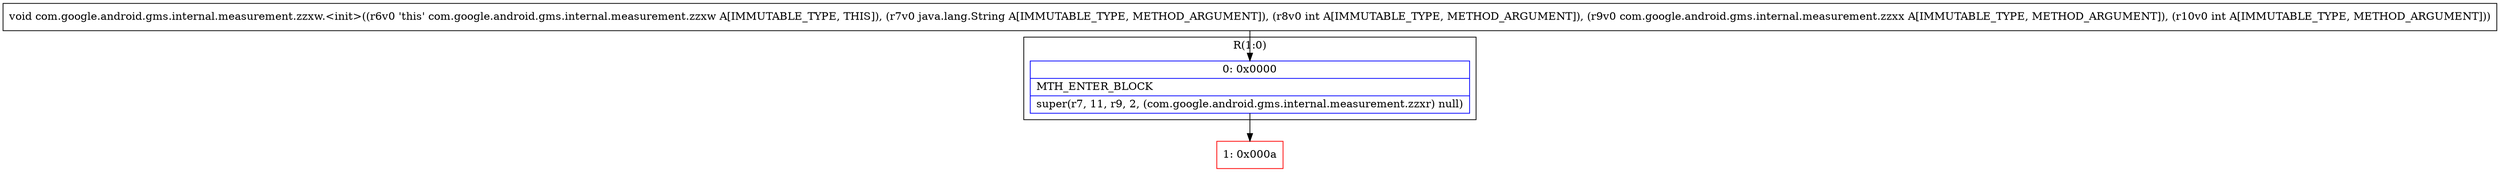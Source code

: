 digraph "CFG forcom.google.android.gms.internal.measurement.zzxw.\<init\>(Ljava\/lang\/String;ILcom\/google\/android\/gms\/internal\/measurement\/zzxx;I)V" {
subgraph cluster_Region_1264836252 {
label = "R(1:0)";
node [shape=record,color=blue];
Node_0 [shape=record,label="{0\:\ 0x0000|MTH_ENTER_BLOCK\l|super(r7, 11, r9, 2, (com.google.android.gms.internal.measurement.zzxr) null)\l}"];
}
Node_1 [shape=record,color=red,label="{1\:\ 0x000a}"];
MethodNode[shape=record,label="{void com.google.android.gms.internal.measurement.zzxw.\<init\>((r6v0 'this' com.google.android.gms.internal.measurement.zzxw A[IMMUTABLE_TYPE, THIS]), (r7v0 java.lang.String A[IMMUTABLE_TYPE, METHOD_ARGUMENT]), (r8v0 int A[IMMUTABLE_TYPE, METHOD_ARGUMENT]), (r9v0 com.google.android.gms.internal.measurement.zzxx A[IMMUTABLE_TYPE, METHOD_ARGUMENT]), (r10v0 int A[IMMUTABLE_TYPE, METHOD_ARGUMENT])) }"];
MethodNode -> Node_0;
Node_0 -> Node_1;
}

